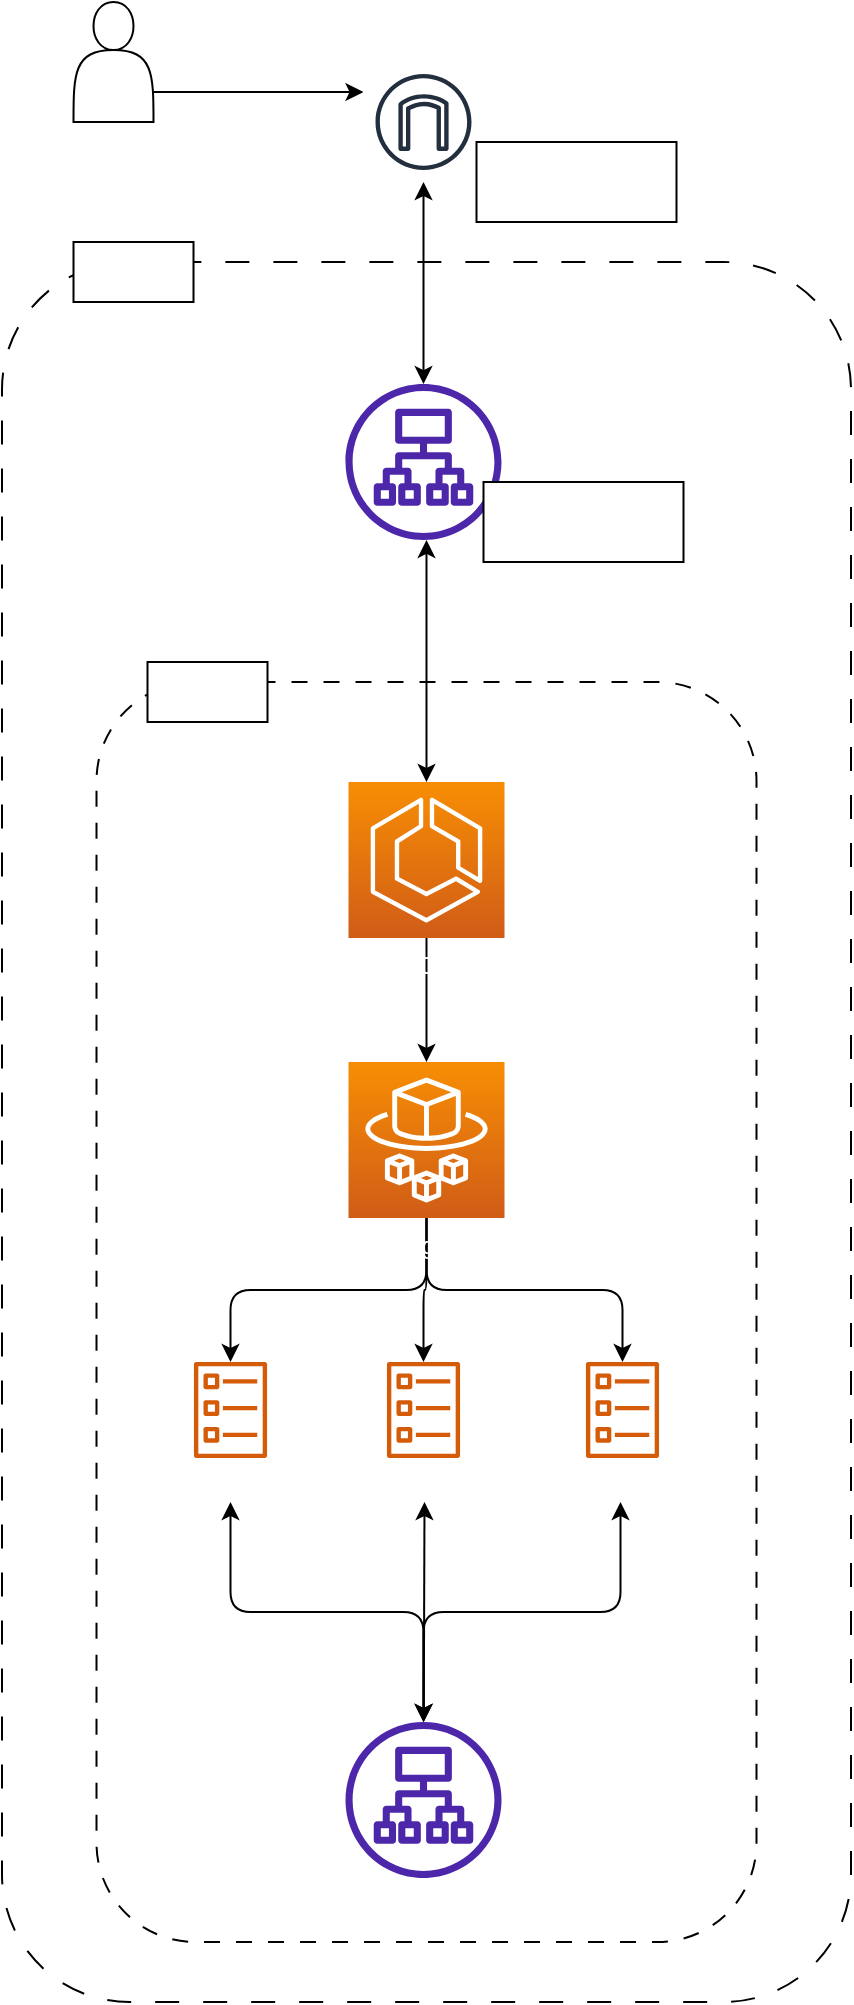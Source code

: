 <mxfile>
    <diagram id="N9QRYx7wn-zpyOPovLZV" name="v1">
        <mxGraphModel dx="2463" dy="1099" grid="1" gridSize="10" guides="1" tooltips="1" connect="1" arrows="1" fold="1" page="1" pageScale="1" pageWidth="850" pageHeight="1100" math="0" shadow="0">
            <root>
                <mxCell id="0"/>
                <mxCell id="1" parent="0"/>
                <mxCell id="22" value="" style="rounded=1;whiteSpace=wrap;html=1;strokeColor=default;fontColor=#FFFFFF;fillColor=default;dashed=1;dashPattern=12 12;" vertex="1" parent="1">
                    <mxGeometry x="213" y="170" width="424.5" height="870" as="geometry"/>
                </mxCell>
                <mxCell id="2" value="" style="rounded=1;whiteSpace=wrap;html=1;dashed=1;dashPattern=8 8;" vertex="1" parent="1">
                    <mxGeometry x="260.25" y="380" width="330" height="630" as="geometry"/>
                </mxCell>
                <mxCell id="25" style="edgeStyle=elbowEdgeStyle;elbow=vertical;html=1;entryX=0.5;entryY=0;entryDx=0;entryDy=0;entryPerimeter=0;fontColor=#FFFFFF;startArrow=none;startFill=0;" edge="1" parent="1" source="3" target="4">
                    <mxGeometry relative="1" as="geometry"/>
                </mxCell>
                <mxCell id="3" value="ECS" style="sketch=0;points=[[0,0,0],[0.25,0,0],[0.5,0,0],[0.75,0,0],[1,0,0],[0,1,0],[0.25,1,0],[0.5,1,0],[0.75,1,0],[1,1,0],[0,0.25,0],[0,0.5,0],[0,0.75,0],[1,0.25,0],[1,0.5,0],[1,0.75,0]];outlineConnect=0;fontColor=#FFFFFF;gradientColor=#F78E04;gradientDirection=north;fillColor=#D05C17;strokeColor=#ffffff;dashed=0;verticalLabelPosition=bottom;verticalAlign=top;align=center;html=1;fontSize=12;fontStyle=0;aspect=fixed;shape=mxgraph.aws4.resourceIcon;resIcon=mxgraph.aws4.ecs;dashPattern=8 8;" vertex="1" parent="1">
                    <mxGeometry x="386.25" y="430" width="78" height="78" as="geometry"/>
                </mxCell>
                <mxCell id="26" style="edgeStyle=elbowEdgeStyle;elbow=vertical;html=1;fontColor=#FFFFFF;startArrow=none;startFill=0;" edge="1" parent="1" source="4" target="5">
                    <mxGeometry relative="1" as="geometry"/>
                </mxCell>
                <mxCell id="27" style="edgeStyle=elbowEdgeStyle;elbow=vertical;html=1;fontColor=#FFFFFF;startArrow=none;startFill=0;" edge="1" parent="1" source="4" target="6">
                    <mxGeometry relative="1" as="geometry"/>
                </mxCell>
                <mxCell id="28" style="edgeStyle=elbowEdgeStyle;elbow=vertical;html=1;fontColor=#FFFFFF;startArrow=none;startFill=0;" edge="1" parent="1" source="4" target="7">
                    <mxGeometry relative="1" as="geometry"/>
                </mxCell>
                <mxCell id="4" value="Fargate" style="sketch=0;points=[[0,0,0],[0.25,0,0],[0.5,0,0],[0.75,0,0],[1,0,0],[0,1,0],[0.25,1,0],[0.5,1,0],[0.75,1,0],[1,1,0],[0,0.25,0],[0,0.5,0],[0,0.75,0],[1,0.25,0],[1,0.5,0],[1,0.75,0]];outlineConnect=0;fontColor=#FFFFFF;gradientColor=#F78E04;gradientDirection=north;fillColor=#D05C17;strokeColor=#ffffff;dashed=0;verticalLabelPosition=bottom;verticalAlign=top;align=center;html=1;fontSize=12;fontStyle=0;aspect=fixed;shape=mxgraph.aws4.resourceIcon;resIcon=mxgraph.aws4.fargate;dashPattern=8 8;" vertex="1" parent="1">
                    <mxGeometry x="386.25" y="570" width="78" height="78" as="geometry"/>
                </mxCell>
                <mxCell id="5" value="API Task" style="sketch=0;outlineConnect=0;fontColor=#FFFFFF;gradientColor=none;fillColor=#D45B07;strokeColor=none;dashed=0;verticalLabelPosition=bottom;verticalAlign=top;align=center;html=1;fontSize=12;fontStyle=0;aspect=fixed;pointerEvents=1;shape=mxgraph.aws4.ecs_task;dashPattern=8 8;" vertex="1" parent="1">
                    <mxGeometry x="308.75" y="720" width="37" height="48" as="geometry"/>
                </mxCell>
                <mxCell id="10" style="edgeStyle=none;html=1;fontColor=#FFFFFF;startArrow=classic;startFill=1;" edge="1" parent="1" target="9">
                    <mxGeometry relative="1" as="geometry">
                        <mxPoint x="424.25" y="790" as="sourcePoint"/>
                    </mxGeometry>
                </mxCell>
                <mxCell id="6" value="grpc Task" style="sketch=0;outlineConnect=0;fontColor=#FFFFFF;gradientColor=none;fillColor=#D45B07;strokeColor=none;dashed=0;verticalLabelPosition=bottom;verticalAlign=top;align=center;html=1;fontSize=12;fontStyle=0;aspect=fixed;pointerEvents=1;shape=mxgraph.aws4.ecs_task;dashPattern=8 8;" vertex="1" parent="1">
                    <mxGeometry x="405.25" y="720" width="37" height="48" as="geometry"/>
                </mxCell>
                <mxCell id="7" value="rmq-consumer Task" style="sketch=0;outlineConnect=0;fontColor=#FFFFFF;gradientColor=none;fillColor=#D45B07;strokeColor=none;dashed=0;verticalLabelPosition=bottom;verticalAlign=top;align=center;html=1;fontSize=12;fontStyle=0;aspect=fixed;pointerEvents=1;shape=mxgraph.aws4.ecs_task;dashPattern=8 8;" vertex="1" parent="1">
                    <mxGeometry x="504.75" y="720" width="37" height="48" as="geometry"/>
                </mxCell>
                <mxCell id="11" style="edgeStyle=elbowEdgeStyle;html=1;fontColor=#FFFFFF;startArrow=classic;startFill=1;elbow=vertical;" edge="1" parent="1" source="9">
                    <mxGeometry relative="1" as="geometry">
                        <mxPoint x="522.25" y="790" as="targetPoint"/>
                    </mxGeometry>
                </mxCell>
                <mxCell id="12" style="edgeStyle=elbowEdgeStyle;elbow=vertical;html=1;fontColor=#FFFFFF;startArrow=classic;startFill=1;" edge="1" parent="1" source="9">
                    <mxGeometry relative="1" as="geometry">
                        <mxPoint x="327.25" y="790" as="targetPoint"/>
                    </mxGeometry>
                </mxCell>
                <mxCell id="9" value="Internal LoadBalancer" style="sketch=0;outlineConnect=0;fontColor=#FFFFFF;gradientColor=none;fillColor=#4D27AA;strokeColor=none;dashed=0;verticalLabelPosition=bottom;verticalAlign=top;align=center;html=1;fontSize=12;fontStyle=0;aspect=fixed;pointerEvents=1;shape=mxgraph.aws4.application_load_balancer;dashPattern=8 8;" vertex="1" parent="1">
                    <mxGeometry x="384.75" y="900" width="78" height="78" as="geometry"/>
                </mxCell>
                <mxCell id="14" style="edgeStyle=elbowEdgeStyle;elbow=vertical;html=1;fontColor=#FFFFFF;startArrow=classic;startFill=1;entryX=0.5;entryY=0;entryDx=0;entryDy=0;entryPerimeter=0;" edge="1" parent="1" source="13" target="3">
                    <mxGeometry relative="1" as="geometry">
                        <Array as="points">
                            <mxPoint x="425.25" y="390"/>
                        </Array>
                    </mxGeometry>
                </mxCell>
                <mxCell id="13" value="" style="sketch=0;outlineConnect=0;fontColor=#FFFFFF;gradientColor=none;fillColor=#4D27AA;strokeColor=none;dashed=0;verticalLabelPosition=bottom;verticalAlign=top;align=center;html=1;fontSize=12;fontStyle=0;aspect=fixed;pointerEvents=1;shape=mxgraph.aws4.application_load_balancer;dashPattern=8 8;spacingLeft=0;spacingRight=0;spacingBottom=0;" vertex="1" parent="1">
                    <mxGeometry x="384.75" y="231" width="78" height="78" as="geometry"/>
                </mxCell>
                <mxCell id="30" style="edgeStyle=elbowEdgeStyle;elbow=vertical;html=1;fontColor=#FFFFFF;startArrow=none;startFill=0;" edge="1" parent="1" source="15" target="18">
                    <mxGeometry relative="1" as="geometry"/>
                </mxCell>
                <mxCell id="15" value="" style="shape=actor;whiteSpace=wrap;html=1;fontColor=#FFFFFF;" vertex="1" parent="1">
                    <mxGeometry x="248.75" y="40" width="40" height="60" as="geometry"/>
                </mxCell>
                <mxCell id="29" style="edgeStyle=elbowEdgeStyle;elbow=vertical;html=1;fontColor=#FFFFFF;startArrow=classic;startFill=1;" edge="1" parent="1" source="18" target="13">
                    <mxGeometry relative="1" as="geometry"/>
                </mxCell>
                <mxCell id="18" value="" style="sketch=0;outlineConnect=0;fontColor=#232F3E;gradientColor=none;strokeColor=#232F3E;fillColor=#ffffff;dashed=0;verticalLabelPosition=bottom;verticalAlign=top;align=center;html=1;fontSize=12;fontStyle=0;aspect=fixed;shape=mxgraph.aws4.resourceIcon;resIcon=mxgraph.aws4.internet_gateway;" vertex="1" parent="1">
                    <mxGeometry x="393.75" y="70" width="60" height="60" as="geometry"/>
                </mxCell>
                <mxCell id="19" value="Public Subnet" style="text;html=1;strokeColor=default;fillColor=default;align=center;verticalAlign=middle;whiteSpace=wrap;rounded=0;fontColor=#FFFFFF;" vertex="1" parent="1">
                    <mxGeometry x="285.75" y="370" width="60" height="30" as="geometry"/>
                </mxCell>
                <mxCell id="20" value="Default Internet Gateway" style="text;html=1;strokeColor=default;fillColor=default;align=center;verticalAlign=middle;whiteSpace=wrap;rounded=0;fontColor=#FFFFFF;" vertex="1" parent="1">
                    <mxGeometry x="450.25" y="110" width="100" height="40" as="geometry"/>
                </mxCell>
                <mxCell id="21" value="External LoadBalancer" style="text;html=1;strokeColor=default;fillColor=default;align=center;verticalAlign=middle;whiteSpace=wrap;rounded=0;fontColor=#FFFFFF;" vertex="1" parent="1">
                    <mxGeometry x="453.75" y="280" width="100" height="40" as="geometry"/>
                </mxCell>
                <mxCell id="24" value="Default VPC" style="text;html=1;strokeColor=default;fillColor=default;align=center;verticalAlign=middle;whiteSpace=wrap;rounded=0;fontColor=#FFFFFF;" vertex="1" parent="1">
                    <mxGeometry x="248.75" y="160" width="60" height="30" as="geometry"/>
                </mxCell>
            </root>
        </mxGraphModel>
    </diagram>
    <diagram name="v2" id="DFxNjS_2CUx3qaEgrgcp">
        <mxGraphModel dx="2155" dy="961" grid="1" gridSize="10" guides="1" tooltips="1" connect="1" arrows="1" fold="1" page="1" pageScale="1" pageWidth="850" pageHeight="1100" math="0" shadow="0">
            <root>
                <mxCell id="iVcGrAR-wwBEdjC-Baw3-0"/>
                <mxCell id="iVcGrAR-wwBEdjC-Baw3-1" parent="iVcGrAR-wwBEdjC-Baw3-0"/>
                <mxCell id="iVcGrAR-wwBEdjC-Baw3-2" value="" style="rounded=1;whiteSpace=wrap;html=1;strokeColor=default;fontColor=#FFFFFF;fillColor=default;dashed=1;dashPattern=12 12;" vertex="1" parent="iVcGrAR-wwBEdjC-Baw3-1">
                    <mxGeometry x="172" y="130" width="507" height="950" as="geometry"/>
                </mxCell>
                <mxCell id="iVcGrAR-wwBEdjC-Baw3-3" value="" style="rounded=1;whiteSpace=wrap;html=1;dashed=1;dashPattern=8 8;" vertex="1" parent="iVcGrAR-wwBEdjC-Baw3-1">
                    <mxGeometry x="219.25" y="420" width="429.75" height="630" as="geometry"/>
                </mxCell>
                <mxCell id="iVcGrAR-wwBEdjC-Baw3-4" style="edgeStyle=elbowEdgeStyle;elbow=vertical;html=1;entryX=0.5;entryY=0;entryDx=0;entryDy=0;entryPerimeter=0;fontColor=#FFFFFF;startArrow=none;startFill=0;" edge="1" parent="iVcGrAR-wwBEdjC-Baw3-1" source="iVcGrAR-wwBEdjC-Baw3-5" target="iVcGrAR-wwBEdjC-Baw3-9">
                    <mxGeometry relative="1" as="geometry"/>
                </mxCell>
                <mxCell id="iVcGrAR-wwBEdjC-Baw3-5" value="ECS" style="sketch=0;points=[[0,0,0],[0.25,0,0],[0.5,0,0],[0.75,0,0],[1,0,0],[0,1,0],[0.25,1,0],[0.5,1,0],[0.75,1,0],[1,1,0],[0,0.25,0],[0,0.5,0],[0,0.75,0],[1,0.25,0],[1,0.5,0],[1,0.75,0]];outlineConnect=0;fontColor=#FFFFFF;gradientColor=#F78E04;gradientDirection=north;fillColor=#D05C17;strokeColor=#ffffff;dashed=0;verticalLabelPosition=bottom;verticalAlign=top;align=center;html=1;fontSize=12;fontStyle=0;aspect=fixed;shape=mxgraph.aws4.resourceIcon;resIcon=mxgraph.aws4.ecs;dashPattern=8 8;" vertex="1" parent="iVcGrAR-wwBEdjC-Baw3-1">
                    <mxGeometry x="386.5" y="520" width="78" height="78" as="geometry"/>
                </mxCell>
                <mxCell id="iVcGrAR-wwBEdjC-Baw3-6" style="edgeStyle=elbowEdgeStyle;elbow=vertical;html=1;fontColor=#FFFFFF;startArrow=none;startFill=0;" edge="1" parent="iVcGrAR-wwBEdjC-Baw3-1" source="iVcGrAR-wwBEdjC-Baw3-9" target="iVcGrAR-wwBEdjC-Baw3-10">
                    <mxGeometry relative="1" as="geometry"/>
                </mxCell>
                <mxCell id="iVcGrAR-wwBEdjC-Baw3-7" style="edgeStyle=elbowEdgeStyle;elbow=vertical;html=1;fontColor=#FFFFFF;startArrow=none;startFill=0;" edge="1" parent="iVcGrAR-wwBEdjC-Baw3-1" source="iVcGrAR-wwBEdjC-Baw3-9" target="iVcGrAR-wwBEdjC-Baw3-12">
                    <mxGeometry relative="1" as="geometry"/>
                </mxCell>
                <mxCell id="iVcGrAR-wwBEdjC-Baw3-8" style="edgeStyle=elbowEdgeStyle;elbow=vertical;html=1;fontColor=#FFFFFF;startArrow=none;startFill=0;" edge="1" parent="iVcGrAR-wwBEdjC-Baw3-1" source="iVcGrAR-wwBEdjC-Baw3-9" target="iVcGrAR-wwBEdjC-Baw3-13">
                    <mxGeometry relative="1" as="geometry"/>
                </mxCell>
                <mxCell id="iVcGrAR-wwBEdjC-Baw3-9" value="Fargate" style="sketch=0;points=[[0,0,0],[0.25,0,0],[0.5,0,0],[0.75,0,0],[1,0,0],[0,1,0],[0.25,1,0],[0.5,1,0],[0.75,1,0],[1,1,0],[0,0.25,0],[0,0.5,0],[0,0.75,0],[1,0.25,0],[1,0.5,0],[1,0.75,0]];outlineConnect=0;fontColor=#FFFFFF;gradientColor=#F78E04;gradientDirection=north;fillColor=#D05C17;strokeColor=#ffffff;dashed=0;verticalLabelPosition=bottom;verticalAlign=top;align=center;html=1;fontSize=12;fontStyle=0;aspect=fixed;shape=mxgraph.aws4.resourceIcon;resIcon=mxgraph.aws4.fargate;dashPattern=8 8;" vertex="1" parent="iVcGrAR-wwBEdjC-Baw3-1">
                    <mxGeometry x="386" y="660" width="78" height="78" as="geometry"/>
                </mxCell>
                <mxCell id="iVcGrAR-wwBEdjC-Baw3-10" value="API Task" style="sketch=0;outlineConnect=0;fontColor=#FFFFFF;gradientColor=none;fillColor=#D45B07;strokeColor=none;dashed=0;verticalLabelPosition=bottom;verticalAlign=top;align=center;html=1;fontSize=12;fontStyle=0;aspect=fixed;pointerEvents=1;shape=mxgraph.aws4.ecs_task;dashPattern=8 8;spacingLeft=-57;" vertex="1" parent="iVcGrAR-wwBEdjC-Baw3-1">
                    <mxGeometry x="309" y="800" width="37" height="48" as="geometry"/>
                </mxCell>
                <mxCell id="iVcGrAR-wwBEdjC-Baw3-11" style="edgeStyle=none;html=1;fontColor=#FFFFFF;startArrow=classic;startFill=1;" edge="1" parent="iVcGrAR-wwBEdjC-Baw3-1" target="iVcGrAR-wwBEdjC-Baw3-16" source="iVcGrAR-wwBEdjC-Baw3-12">
                    <mxGeometry relative="1" as="geometry">
                        <mxPoint x="383.25" y="830" as="sourcePoint"/>
                    </mxGeometry>
                </mxCell>
                <mxCell id="iVcGrAR-wwBEdjC-Baw3-12" value="grpc Task" style="sketch=0;outlineConnect=0;fontColor=#FFFFFF;gradientColor=none;fillColor=#D45B07;strokeColor=none;dashed=0;verticalLabelPosition=bottom;verticalAlign=top;align=center;html=1;fontSize=12;fontStyle=0;aspect=fixed;pointerEvents=1;shape=mxgraph.aws4.ecs_task;dashPattern=8 8;spacingLeft=-63;" vertex="1" parent="iVcGrAR-wwBEdjC-Baw3-1">
                    <mxGeometry x="406.5" y="800" width="37" height="48" as="geometry"/>
                </mxCell>
                <mxCell id="iVcGrAR-wwBEdjC-Baw3-13" value="rmq-csm Task" style="sketch=0;outlineConnect=0;fontColor=#FFFFFF;gradientColor=none;fillColor=#D45B07;strokeColor=none;dashed=0;verticalLabelPosition=bottom;verticalAlign=top;align=center;html=1;fontSize=12;fontStyle=0;aspect=fixed;pointerEvents=1;shape=mxgraph.aws4.ecs_task;dashPattern=8 8;spacingLeft=-82;" vertex="1" parent="iVcGrAR-wwBEdjC-Baw3-1">
                    <mxGeometry x="505" y="800" width="37" height="48" as="geometry"/>
                </mxCell>
                <mxCell id="iVcGrAR-wwBEdjC-Baw3-14" style="edgeStyle=elbowEdgeStyle;html=1;fontColor=#FFFFFF;startArrow=classic;startFill=1;elbow=vertical;" edge="1" parent="iVcGrAR-wwBEdjC-Baw3-1" source="iVcGrAR-wwBEdjC-Baw3-16" target="iVcGrAR-wwBEdjC-Baw3-13">
                    <mxGeometry relative="1" as="geometry">
                        <mxPoint x="481.25" y="830" as="targetPoint"/>
                        <Array as="points">
                            <mxPoint x="469" y="890"/>
                        </Array>
                    </mxGeometry>
                </mxCell>
                <mxCell id="iVcGrAR-wwBEdjC-Baw3-15" style="edgeStyle=elbowEdgeStyle;elbow=vertical;html=1;fontColor=#FFFFFF;startArrow=classic;startFill=1;" edge="1" parent="iVcGrAR-wwBEdjC-Baw3-1" source="iVcGrAR-wwBEdjC-Baw3-16" target="iVcGrAR-wwBEdjC-Baw3-10">
                    <mxGeometry relative="1" as="geometry">
                        <mxPoint x="286.25" y="830" as="targetPoint"/>
                        <Array as="points">
                            <mxPoint x="349" y="890"/>
                        </Array>
                    </mxGeometry>
                </mxCell>
                <mxCell id="iVcGrAR-wwBEdjC-Baw3-16" value="Internal LoadBalancer" style="sketch=0;outlineConnect=0;fontColor=#FFFFFF;gradientColor=none;fillColor=#4D27AA;strokeColor=none;dashed=0;verticalLabelPosition=bottom;verticalAlign=top;align=center;html=1;fontSize=12;fontStyle=0;aspect=fixed;pointerEvents=1;shape=mxgraph.aws4.application_load_balancer;dashPattern=8 8;" vertex="1" parent="iVcGrAR-wwBEdjC-Baw3-1">
                    <mxGeometry x="385" y="940" width="78" height="78" as="geometry"/>
                </mxCell>
                <mxCell id="uVHJasyBs-fy_94zQ9fE-11" style="edgeStyle=elbowEdgeStyle;elbow=vertical;html=1;strokeColor=#2D7600;strokeWidth=3;fontColor=#FFFFFF;startArrow=none;startFill=0;endArrow=classic;endFill=1;fillColor=#60a917;" edge="1" parent="iVcGrAR-wwBEdjC-Baw3-1" source="iVcGrAR-wwBEdjC-Baw3-20" target="iVcGrAR-wwBEdjC-Baw3-22">
                    <mxGeometry relative="1" as="geometry"/>
                </mxCell>
                <mxCell id="iVcGrAR-wwBEdjC-Baw3-20" value="" style="shape=actor;whiteSpace=wrap;html=1;fontColor=#FFFFFF;" vertex="1" parent="iVcGrAR-wwBEdjC-Baw3-1">
                    <mxGeometry x="403.5" y="10" width="40" height="60" as="geometry"/>
                </mxCell>
                <mxCell id="iVcGrAR-wwBEdjC-Baw3-22" value="Internet Gateway" style="sketch=0;outlineConnect=0;fontColor=#FFFFFF;gradientColor=none;strokeColor=#232F3E;fillColor=#ffffff;dashed=0;verticalLabelPosition=bottom;verticalAlign=top;align=center;html=1;fontSize=12;fontStyle=0;aspect=fixed;shape=mxgraph.aws4.resourceIcon;resIcon=mxgraph.aws4.internet_gateway;" vertex="1" parent="iVcGrAR-wwBEdjC-Baw3-1">
                    <mxGeometry x="394" y="160" width="60" height="60" as="geometry"/>
                </mxCell>
                <mxCell id="iVcGrAR-wwBEdjC-Baw3-23" value="Private Subnet" style="text;html=1;strokeColor=default;fillColor=default;align=center;verticalAlign=middle;whiteSpace=wrap;rounded=0;fontColor=#FFFFFF;" vertex="1" parent="iVcGrAR-wwBEdjC-Baw3-1">
                    <mxGeometry x="244.75" y="410" width="60" height="30" as="geometry"/>
                </mxCell>
                <mxCell id="iVcGrAR-wwBEdjC-Baw3-26" value="VPC" style="text;html=1;strokeColor=default;fillColor=default;align=center;verticalAlign=middle;whiteSpace=wrap;rounded=0;fontColor=#FFFFFF;" vertex="1" parent="iVcGrAR-wwBEdjC-Baw3-1">
                    <mxGeometry x="219" y="110" width="60" height="30" as="geometry"/>
                </mxCell>
                <mxCell id="uVHJasyBs-fy_94zQ9fE-0" value="" style="rounded=1;whiteSpace=wrap;html=1;dashed=1;dashPattern=12 12;strokeColor=default;fontColor=#FFFFFF;fillColor=default;" vertex="1" parent="iVcGrAR-wwBEdjC-Baw3-1">
                    <mxGeometry x="231.12" y="260" width="387.88" height="130" as="geometry"/>
                </mxCell>
                <mxCell id="uVHJasyBs-fy_94zQ9fE-1" value="Public Subnet" style="text;html=1;strokeColor=default;fillColor=default;align=center;verticalAlign=middle;whiteSpace=wrap;rounded=0;fontColor=#FFFFFF;" vertex="1" parent="iVcGrAR-wwBEdjC-Baw3-1">
                    <mxGeometry x="239" y="245" width="60" height="30" as="geometry"/>
                </mxCell>
                <mxCell id="uVHJasyBs-fy_94zQ9fE-2" value="" style="sketch=0;outlineConnect=0;fontColor=#232F3E;gradientColor=none;fillColor=#4D27AA;strokeColor=none;dashed=0;verticalLabelPosition=bottom;verticalAlign=top;align=center;html=1;fontSize=12;fontStyle=0;aspect=fixed;pointerEvents=1;shape=mxgraph.aws4.nat_gateway;dashPattern=12 12;" vertex="1" parent="iVcGrAR-wwBEdjC-Baw3-1">
                    <mxGeometry x="299" y="290" width="78" height="78" as="geometry"/>
                </mxCell>
                <mxCell id="uVHJasyBs-fy_94zQ9fE-3" value="NAT GATEWAY" style="text;html=1;strokeColor=default;fillColor=default;align=center;verticalAlign=middle;whiteSpace=wrap;rounded=0;fontColor=#FFFFFF;" vertex="1" parent="iVcGrAR-wwBEdjC-Baw3-1">
                    <mxGeometry x="249" y="344" width="60" height="30" as="geometry"/>
                </mxCell>
                <mxCell id="uVHJasyBs-fy_94zQ9fE-4" style="edgeStyle=elbowEdgeStyle;elbow=vertical;html=1;fontColor=#FFFFFF;startArrow=none;startFill=0;strokeWidth=3;exitX=0.25;exitY=0;exitDx=0;exitDy=0;exitPerimeter=0;" edge="1" parent="iVcGrAR-wwBEdjC-Baw3-1" source="iVcGrAR-wwBEdjC-Baw3-5" target="uVHJasyBs-fy_94zQ9fE-2">
                    <mxGeometry relative="1" as="geometry"/>
                </mxCell>
                <mxCell id="uVHJasyBs-fy_94zQ9fE-5" style="edgeStyle=elbowEdgeStyle;elbow=vertical;html=1;entryX=0.75;entryY=0;entryDx=0;entryDy=0;entryPerimeter=0;strokeWidth=3;fontColor=#FFFFFF;startArrow=none;startFill=0;fillColor=#60a917;strokeColor=#2D7600;" edge="1" parent="iVcGrAR-wwBEdjC-Baw3-1" source="iVcGrAR-wwBEdjC-Baw3-18" target="iVcGrAR-wwBEdjC-Baw3-5">
                    <mxGeometry relative="1" as="geometry"/>
                </mxCell>
                <mxCell id="iVcGrAR-wwBEdjC-Baw3-18" value="" style="sketch=0;outlineConnect=0;fontColor=#FFFFFF;gradientColor=none;fillColor=#4D27AA;strokeColor=none;dashed=0;verticalLabelPosition=bottom;verticalAlign=top;align=center;html=1;fontSize=12;fontStyle=0;aspect=fixed;pointerEvents=1;shape=mxgraph.aws4.application_load_balancer;dashPattern=8 8;spacingLeft=0;spacingRight=0;spacingBottom=0;" vertex="1" parent="iVcGrAR-wwBEdjC-Baw3-1">
                    <mxGeometry x="463" y="296" width="78" height="78" as="geometry"/>
                </mxCell>
                <mxCell id="iVcGrAR-wwBEdjC-Baw3-25" value="LoadBalancer" style="text;html=1;strokeColor=default;fillColor=default;align=center;verticalAlign=middle;whiteSpace=wrap;rounded=0;fontColor=#FFFFFF;" vertex="1" parent="iVcGrAR-wwBEdjC-Baw3-1">
                    <mxGeometry x="532" y="338" width="81" height="36" as="geometry"/>
                </mxCell>
                <mxCell id="uVHJasyBs-fy_94zQ9fE-9" style="edgeStyle=elbowEdgeStyle;elbow=vertical;html=1;strokeWidth=3;fontColor=#FFFFFF;startArrow=classic;startFill=1;endArrow=none;endFill=0;" edge="1" parent="iVcGrAR-wwBEdjC-Baw3-1" source="iVcGrAR-wwBEdjC-Baw3-22" target="uVHJasyBs-fy_94zQ9fE-2">
                    <mxGeometry relative="1" as="geometry">
                        <Array as="points">
                            <mxPoint x="339" y="190"/>
                            <mxPoint x="329" y="220"/>
                            <mxPoint x="379" y="240"/>
                        </Array>
                    </mxGeometry>
                </mxCell>
                <mxCell id="uVHJasyBs-fy_94zQ9fE-10" style="edgeStyle=elbowEdgeStyle;elbow=vertical;html=1;strokeWidth=3;fontColor=#FFFFFF;startArrow=none;startFill=0;endArrow=classic;endFill=1;strokeColor=#2D7600;fillColor=#60a917;" edge="1" parent="iVcGrAR-wwBEdjC-Baw3-1" source="iVcGrAR-wwBEdjC-Baw3-22" target="iVcGrAR-wwBEdjC-Baw3-18">
                    <mxGeometry relative="1" as="geometry">
                        <Array as="points">
                            <mxPoint x="499" y="190"/>
                        </Array>
                    </mxGeometry>
                </mxCell>
            </root>
        </mxGraphModel>
    </diagram>
</mxfile>